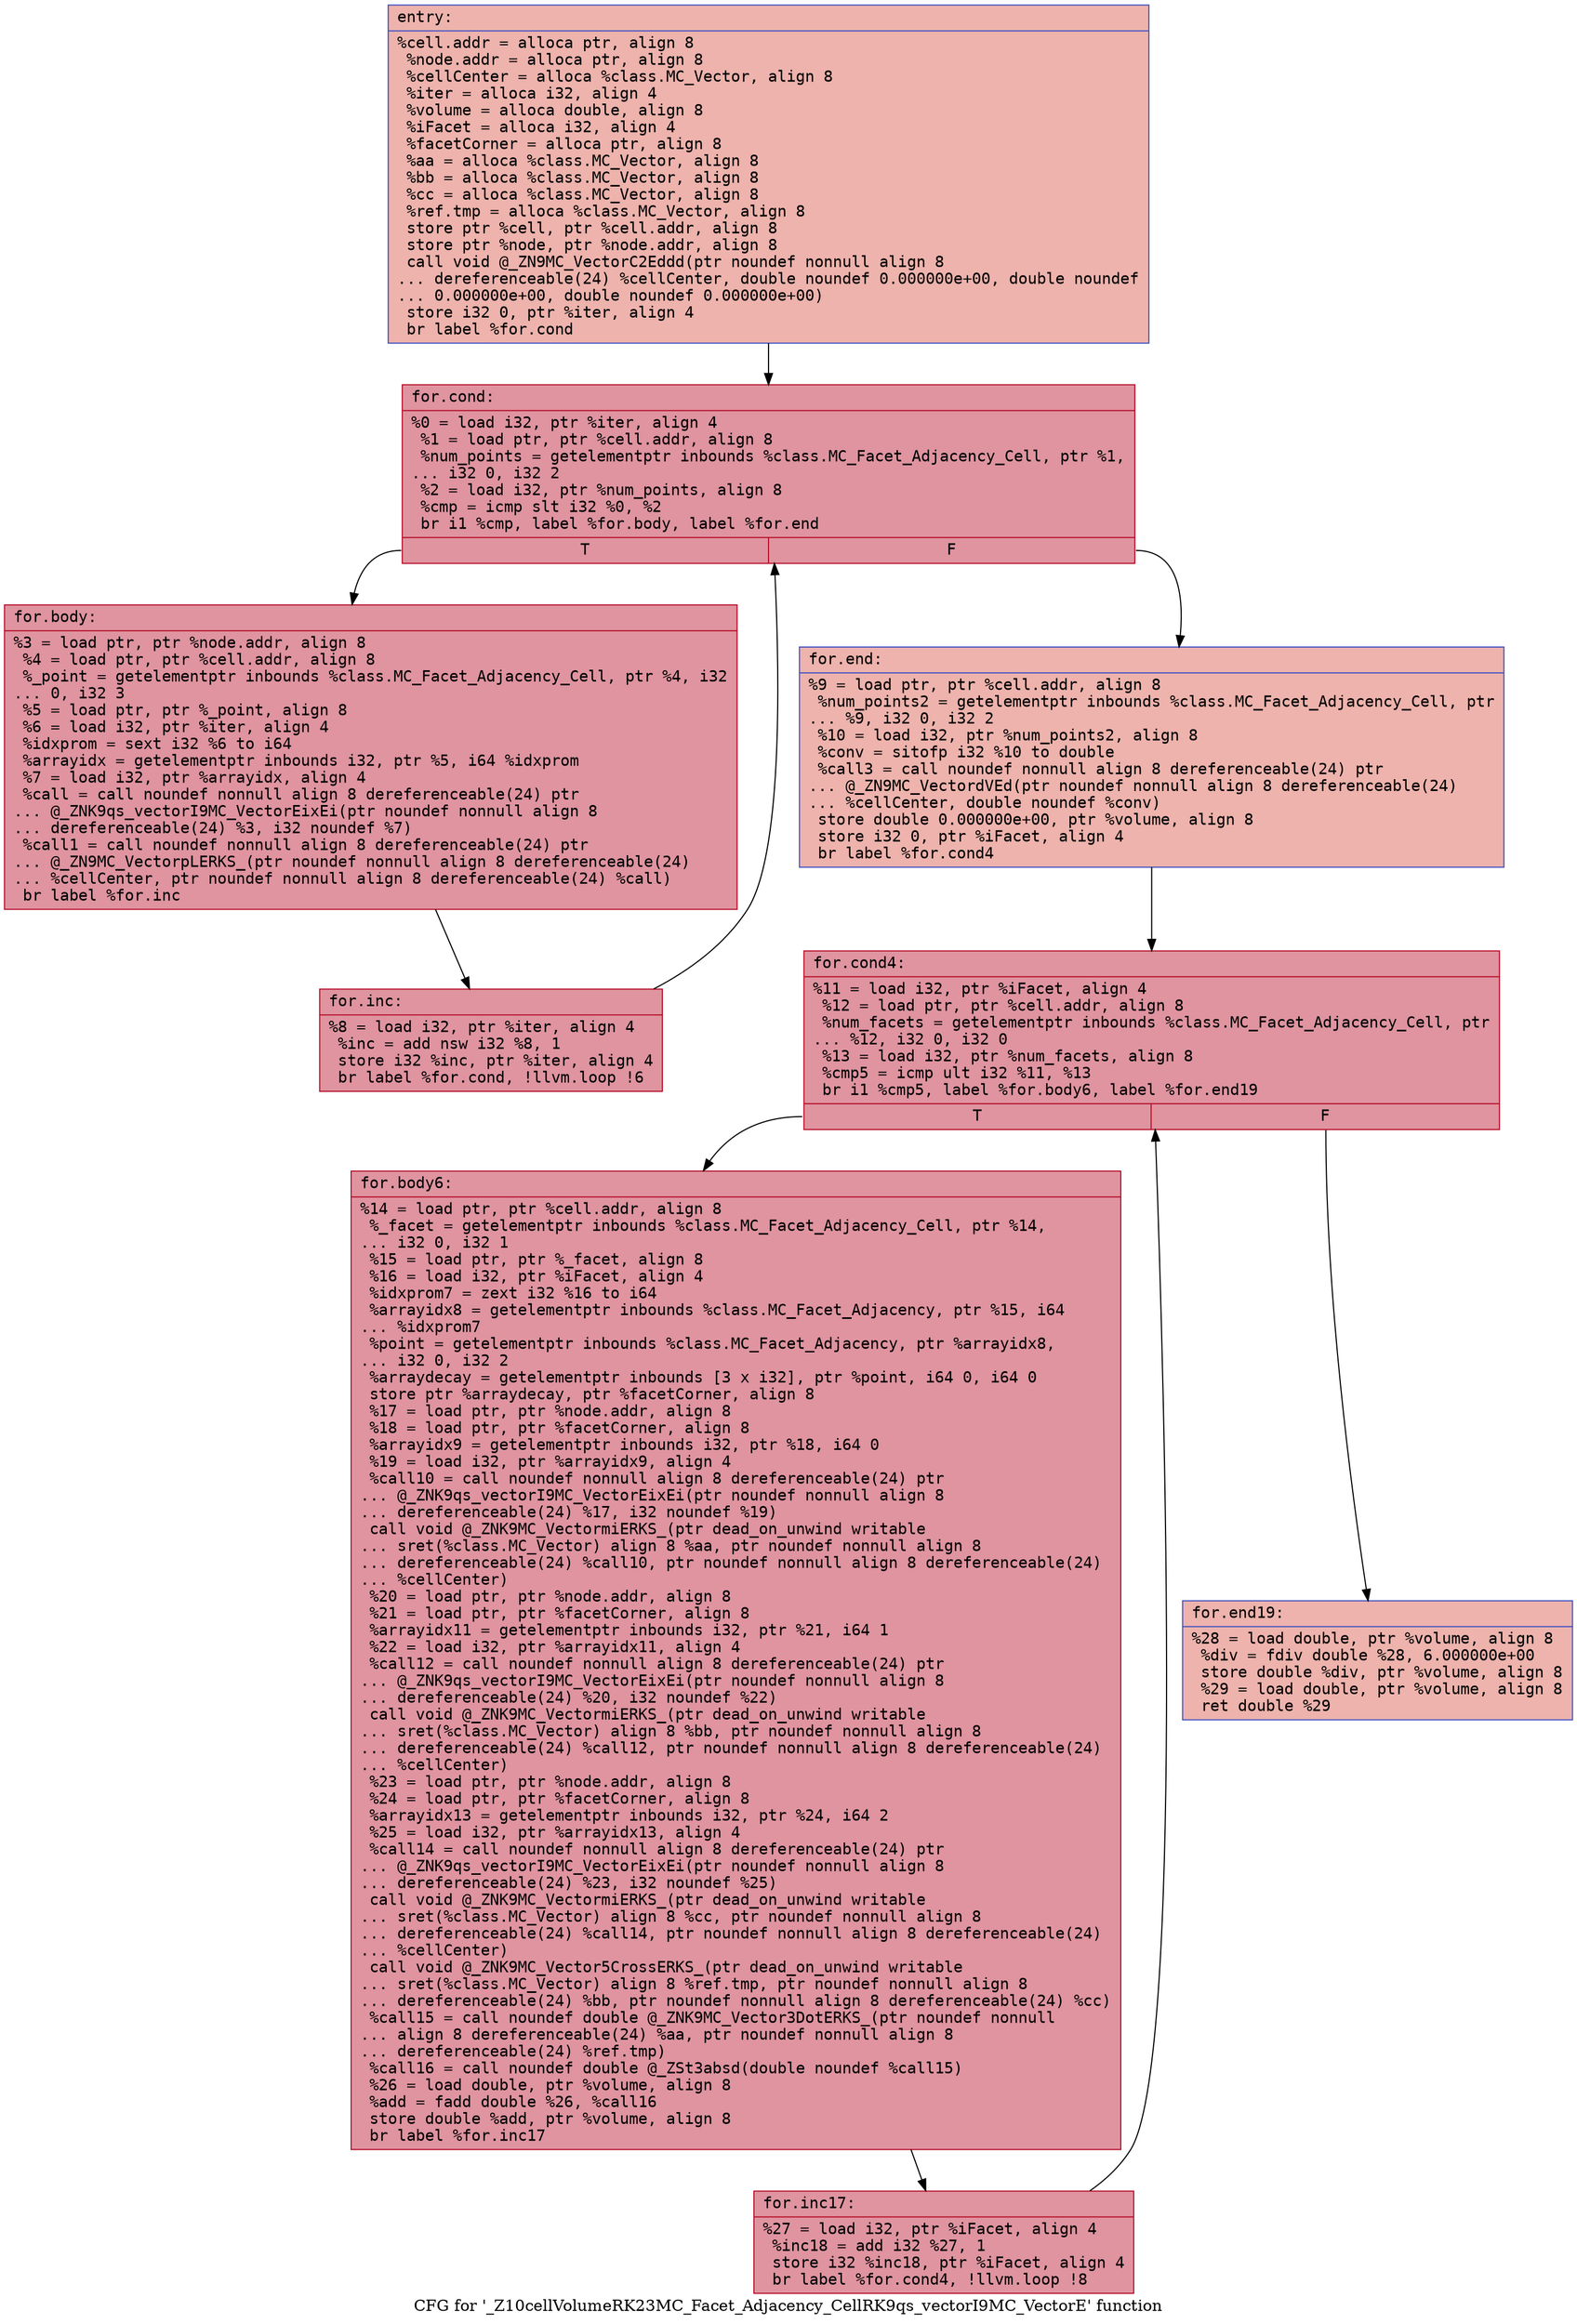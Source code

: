 digraph "CFG for '_Z10cellVolumeRK23MC_Facet_Adjacency_CellRK9qs_vectorI9MC_VectorE' function" {
	label="CFG for '_Z10cellVolumeRK23MC_Facet_Adjacency_CellRK9qs_vectorI9MC_VectorE' function";

	Node0x55dfe4b6bd40 [shape=record,color="#3d50c3ff", style=filled, fillcolor="#d6524470" fontname="Courier",label="{entry:\l|  %cell.addr = alloca ptr, align 8\l  %node.addr = alloca ptr, align 8\l  %cellCenter = alloca %class.MC_Vector, align 8\l  %iter = alloca i32, align 4\l  %volume = alloca double, align 8\l  %iFacet = alloca i32, align 4\l  %facetCorner = alloca ptr, align 8\l  %aa = alloca %class.MC_Vector, align 8\l  %bb = alloca %class.MC_Vector, align 8\l  %cc = alloca %class.MC_Vector, align 8\l  %ref.tmp = alloca %class.MC_Vector, align 8\l  store ptr %cell, ptr %cell.addr, align 8\l  store ptr %node, ptr %node.addr, align 8\l  call void @_ZN9MC_VectorC2Eddd(ptr noundef nonnull align 8\l... dereferenceable(24) %cellCenter, double noundef 0.000000e+00, double noundef\l... 0.000000e+00, double noundef 0.000000e+00)\l  store i32 0, ptr %iter, align 4\l  br label %for.cond\l}"];
	Node0x55dfe4b6bd40 -> Node0x55dfe4b6ccf0[tooltip="entry -> for.cond\nProbability 100.00%" ];
	Node0x55dfe4b6ccf0 [shape=record,color="#b70d28ff", style=filled, fillcolor="#b70d2870" fontname="Courier",label="{for.cond:\l|  %0 = load i32, ptr %iter, align 4\l  %1 = load ptr, ptr %cell.addr, align 8\l  %num_points = getelementptr inbounds %class.MC_Facet_Adjacency_Cell, ptr %1,\l... i32 0, i32 2\l  %2 = load i32, ptr %num_points, align 8\l  %cmp = icmp slt i32 %0, %2\l  br i1 %cmp, label %for.body, label %for.end\l|{<s0>T|<s1>F}}"];
	Node0x55dfe4b6ccf0:s0 -> Node0x55dfe4b6d080[tooltip="for.cond -> for.body\nProbability 96.88%" ];
	Node0x55dfe4b6ccf0:s1 -> Node0x55dfe4b6d100[tooltip="for.cond -> for.end\nProbability 3.12%" ];
	Node0x55dfe4b6d080 [shape=record,color="#b70d28ff", style=filled, fillcolor="#b70d2870" fontname="Courier",label="{for.body:\l|  %3 = load ptr, ptr %node.addr, align 8\l  %4 = load ptr, ptr %cell.addr, align 8\l  %_point = getelementptr inbounds %class.MC_Facet_Adjacency_Cell, ptr %4, i32\l... 0, i32 3\l  %5 = load ptr, ptr %_point, align 8\l  %6 = load i32, ptr %iter, align 4\l  %idxprom = sext i32 %6 to i64\l  %arrayidx = getelementptr inbounds i32, ptr %5, i64 %idxprom\l  %7 = load i32, ptr %arrayidx, align 4\l  %call = call noundef nonnull align 8 dereferenceable(24) ptr\l... @_ZNK9qs_vectorI9MC_VectorEixEi(ptr noundef nonnull align 8\l... dereferenceable(24) %3, i32 noundef %7)\l  %call1 = call noundef nonnull align 8 dereferenceable(24) ptr\l... @_ZN9MC_VectorpLERKS_(ptr noundef nonnull align 8 dereferenceable(24)\l... %cellCenter, ptr noundef nonnull align 8 dereferenceable(24) %call)\l  br label %for.inc\l}"];
	Node0x55dfe4b6d080 -> Node0x55dfe4b6da00[tooltip="for.body -> for.inc\nProbability 100.00%" ];
	Node0x55dfe4b6da00 [shape=record,color="#b70d28ff", style=filled, fillcolor="#b70d2870" fontname="Courier",label="{for.inc:\l|  %8 = load i32, ptr %iter, align 4\l  %inc = add nsw i32 %8, 1\l  store i32 %inc, ptr %iter, align 4\l  br label %for.cond, !llvm.loop !6\l}"];
	Node0x55dfe4b6da00 -> Node0x55dfe4b6ccf0[tooltip="for.inc -> for.cond\nProbability 100.00%" ];
	Node0x55dfe4b6d100 [shape=record,color="#3d50c3ff", style=filled, fillcolor="#d6524470" fontname="Courier",label="{for.end:\l|  %9 = load ptr, ptr %cell.addr, align 8\l  %num_points2 = getelementptr inbounds %class.MC_Facet_Adjacency_Cell, ptr\l... %9, i32 0, i32 2\l  %10 = load i32, ptr %num_points2, align 8\l  %conv = sitofp i32 %10 to double\l  %call3 = call noundef nonnull align 8 dereferenceable(24) ptr\l... @_ZN9MC_VectordVEd(ptr noundef nonnull align 8 dereferenceable(24)\l... %cellCenter, double noundef %conv)\l  store double 0.000000e+00, ptr %volume, align 8\l  store i32 0, ptr %iFacet, align 4\l  br label %for.cond4\l}"];
	Node0x55dfe4b6d100 -> Node0x55dfe4b6e460[tooltip="for.end -> for.cond4\nProbability 100.00%" ];
	Node0x55dfe4b6e460 [shape=record,color="#b70d28ff", style=filled, fillcolor="#b70d2870" fontname="Courier",label="{for.cond4:\l|  %11 = load i32, ptr %iFacet, align 4\l  %12 = load ptr, ptr %cell.addr, align 8\l  %num_facets = getelementptr inbounds %class.MC_Facet_Adjacency_Cell, ptr\l... %12, i32 0, i32 0\l  %13 = load i32, ptr %num_facets, align 8\l  %cmp5 = icmp ult i32 %11, %13\l  br i1 %cmp5, label %for.body6, label %for.end19\l|{<s0>T|<s1>F}}"];
	Node0x55dfe4b6e460:s0 -> Node0x55dfe4b6e7f0[tooltip="for.cond4 -> for.body6\nProbability 96.88%" ];
	Node0x55dfe4b6e460:s1 -> Node0x55dfe4b6e870[tooltip="for.cond4 -> for.end19\nProbability 3.12%" ];
	Node0x55dfe4b6e7f0 [shape=record,color="#b70d28ff", style=filled, fillcolor="#b70d2870" fontname="Courier",label="{for.body6:\l|  %14 = load ptr, ptr %cell.addr, align 8\l  %_facet = getelementptr inbounds %class.MC_Facet_Adjacency_Cell, ptr %14,\l... i32 0, i32 1\l  %15 = load ptr, ptr %_facet, align 8\l  %16 = load i32, ptr %iFacet, align 4\l  %idxprom7 = zext i32 %16 to i64\l  %arrayidx8 = getelementptr inbounds %class.MC_Facet_Adjacency, ptr %15, i64\l... %idxprom7\l  %point = getelementptr inbounds %class.MC_Facet_Adjacency, ptr %arrayidx8,\l... i32 0, i32 2\l  %arraydecay = getelementptr inbounds [3 x i32], ptr %point, i64 0, i64 0\l  store ptr %arraydecay, ptr %facetCorner, align 8\l  %17 = load ptr, ptr %node.addr, align 8\l  %18 = load ptr, ptr %facetCorner, align 8\l  %arrayidx9 = getelementptr inbounds i32, ptr %18, i64 0\l  %19 = load i32, ptr %arrayidx9, align 4\l  %call10 = call noundef nonnull align 8 dereferenceable(24) ptr\l... @_ZNK9qs_vectorI9MC_VectorEixEi(ptr noundef nonnull align 8\l... dereferenceable(24) %17, i32 noundef %19)\l  call void @_ZNK9MC_VectormiERKS_(ptr dead_on_unwind writable\l... sret(%class.MC_Vector) align 8 %aa, ptr noundef nonnull align 8\l... dereferenceable(24) %call10, ptr noundef nonnull align 8 dereferenceable(24)\l... %cellCenter)\l  %20 = load ptr, ptr %node.addr, align 8\l  %21 = load ptr, ptr %facetCorner, align 8\l  %arrayidx11 = getelementptr inbounds i32, ptr %21, i64 1\l  %22 = load i32, ptr %arrayidx11, align 4\l  %call12 = call noundef nonnull align 8 dereferenceable(24) ptr\l... @_ZNK9qs_vectorI9MC_VectorEixEi(ptr noundef nonnull align 8\l... dereferenceable(24) %20, i32 noundef %22)\l  call void @_ZNK9MC_VectormiERKS_(ptr dead_on_unwind writable\l... sret(%class.MC_Vector) align 8 %bb, ptr noundef nonnull align 8\l... dereferenceable(24) %call12, ptr noundef nonnull align 8 dereferenceable(24)\l... %cellCenter)\l  %23 = load ptr, ptr %node.addr, align 8\l  %24 = load ptr, ptr %facetCorner, align 8\l  %arrayidx13 = getelementptr inbounds i32, ptr %24, i64 2\l  %25 = load i32, ptr %arrayidx13, align 4\l  %call14 = call noundef nonnull align 8 dereferenceable(24) ptr\l... @_ZNK9qs_vectorI9MC_VectorEixEi(ptr noundef nonnull align 8\l... dereferenceable(24) %23, i32 noundef %25)\l  call void @_ZNK9MC_VectormiERKS_(ptr dead_on_unwind writable\l... sret(%class.MC_Vector) align 8 %cc, ptr noundef nonnull align 8\l... dereferenceable(24) %call14, ptr noundef nonnull align 8 dereferenceable(24)\l... %cellCenter)\l  call void @_ZNK9MC_Vector5CrossERKS_(ptr dead_on_unwind writable\l... sret(%class.MC_Vector) align 8 %ref.tmp, ptr noundef nonnull align 8\l... dereferenceable(24) %bb, ptr noundef nonnull align 8 dereferenceable(24) %cc)\l  %call15 = call noundef double @_ZNK9MC_Vector3DotERKS_(ptr noundef nonnull\l... align 8 dereferenceable(24) %aa, ptr noundef nonnull align 8\l... dereferenceable(24) %ref.tmp)\l  %call16 = call noundef double @_ZSt3absd(double noundef %call15)\l  %26 = load double, ptr %volume, align 8\l  %add = fadd double %26, %call16\l  store double %add, ptr %volume, align 8\l  br label %for.inc17\l}"];
	Node0x55dfe4b6e7f0 -> Node0x55dfe4b70370[tooltip="for.body6 -> for.inc17\nProbability 100.00%" ];
	Node0x55dfe4b70370 [shape=record,color="#b70d28ff", style=filled, fillcolor="#b70d2870" fontname="Courier",label="{for.inc17:\l|  %27 = load i32, ptr %iFacet, align 4\l  %inc18 = add i32 %27, 1\l  store i32 %inc18, ptr %iFacet, align 4\l  br label %for.cond4, !llvm.loop !8\l}"];
	Node0x55dfe4b70370 -> Node0x55dfe4b6e460[tooltip="for.inc17 -> for.cond4\nProbability 100.00%" ];
	Node0x55dfe4b6e870 [shape=record,color="#3d50c3ff", style=filled, fillcolor="#d6524470" fontname="Courier",label="{for.end19:\l|  %28 = load double, ptr %volume, align 8\l  %div = fdiv double %28, 6.000000e+00\l  store double %div, ptr %volume, align 8\l  %29 = load double, ptr %volume, align 8\l  ret double %29\l}"];
}

